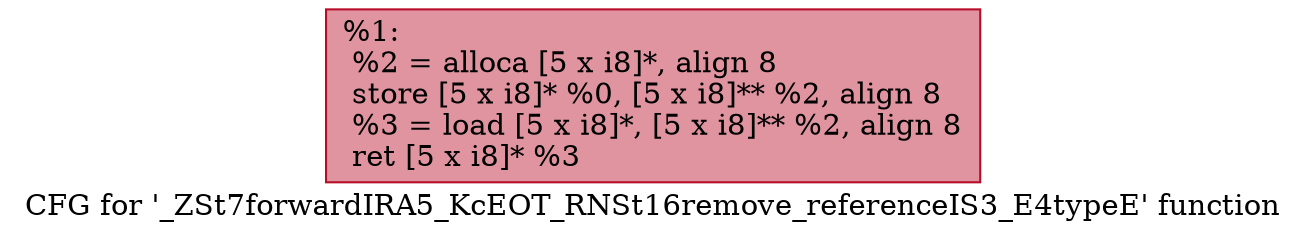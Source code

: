 digraph "CFG for '_ZSt7forwardIRA5_KcEOT_RNSt16remove_referenceIS3_E4typeE' function" {
	label="CFG for '_ZSt7forwardIRA5_KcEOT_RNSt16remove_referenceIS3_E4typeE' function";

	Node0x561d2df20db0 [shape=record,color="#b70d28ff", style=filled, fillcolor="#b70d2870",label="{%1:\l  %2 = alloca [5 x i8]*, align 8\l  store [5 x i8]* %0, [5 x i8]** %2, align 8\l  %3 = load [5 x i8]*, [5 x i8]** %2, align 8\l  ret [5 x i8]* %3\l}"];
}
